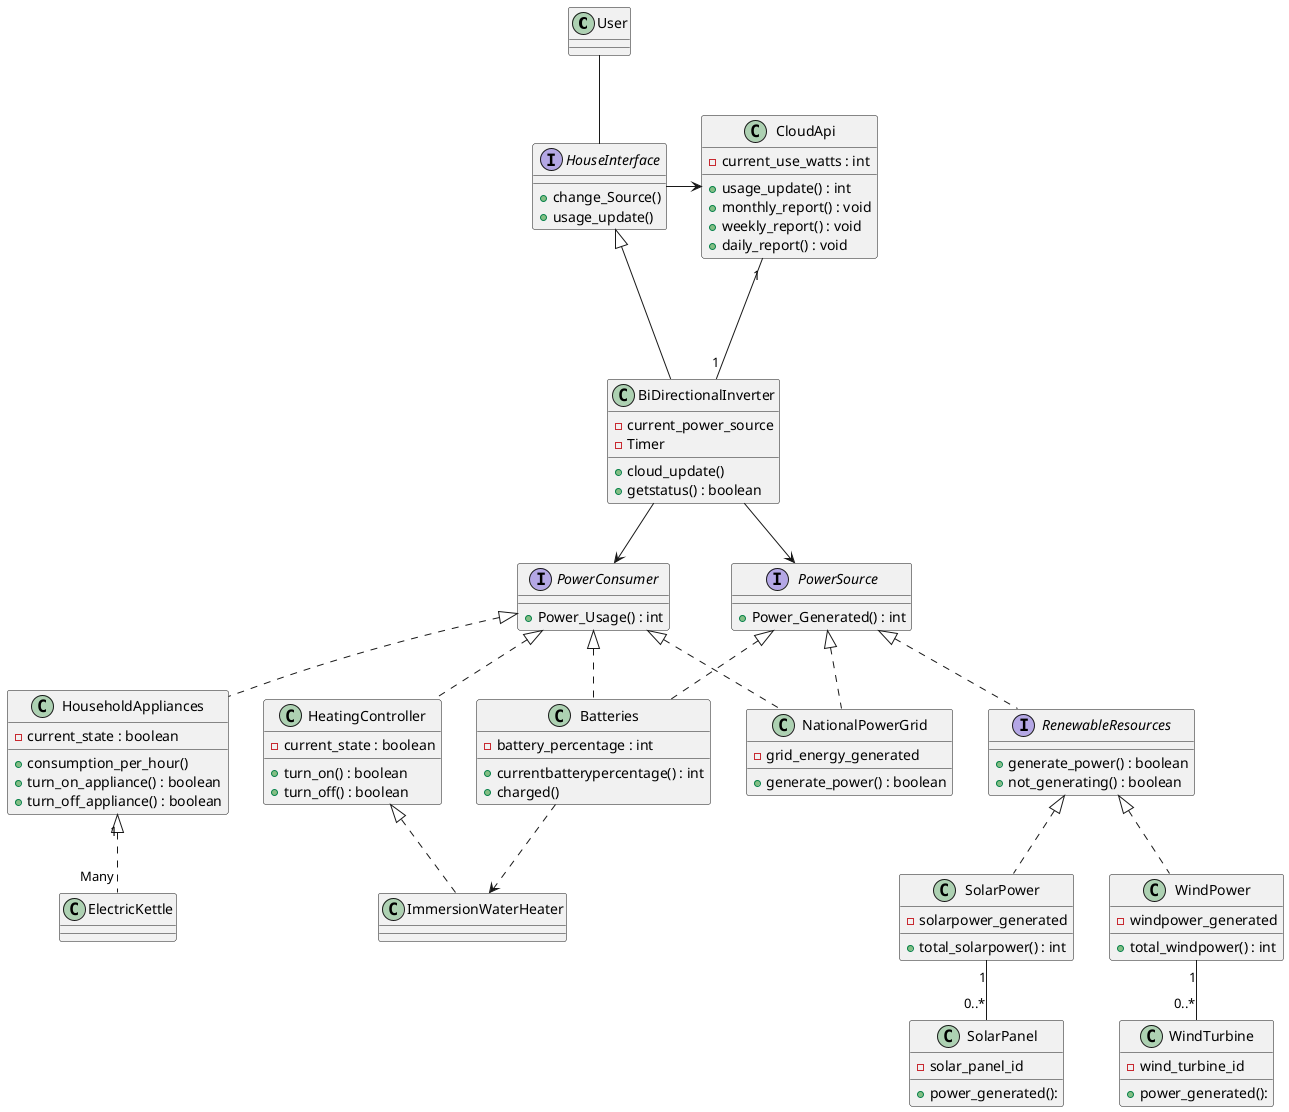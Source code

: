@startuml
class User

interface HouseInterface{
+change_Source()
+usage_update()
}
interface PowerSource{
+Power_Generated() : int
}
interface PowerConsumer{
+Power_Usage() : int
}

class CloudApi{
- current_use_watts : int
+ usage_update() : int
+ monthly_report() : void
+ weekly_report() : void
+ daily_report() : void
}

class BiDirectionalInverter{
-current_power_source
-Timer
+cloud_update()
+getstatus() : boolean
}
class NationalPowerGrid{
-grid_energy_generated
+generate_power() : boolean
}

interface RenewableResources{
+generate_power() : boolean
+not_generating() : boolean
}
class HeatingController{
-current_state : boolean
+turn_on() : boolean
+turn_off() : boolean
}

class HouseholdAppliances{
-current_state : boolean
+consumption_per_hour()
+turn_on_appliance() : boolean
+turn_off_appliance() : boolean
}


class Batteries{
-battery_percentage : int
+currentbatterypercentage() : int
+charged()
}


class SolarPower{
-solarpower_generated
+total_solarpower() : int
}

class WindPower{
-windpower_generated
+total_windpower() : int
}
class SolarPanel{
-solar_panel_id
+power_generated():
}
class WindTurbine{
-wind_turbine_id
+power_generated():
}

class ElectricKettle
class ImmersionWaterHeater

User -- HouseInterface
HouseInterface -> CloudApi
HouseInterface <|-- BiDirectionalInverter
CloudApi"1" --- "1"BiDirectionalInverter
BiDirectionalInverter --> PowerSource
BiDirectionalInverter --> PowerConsumer
RenewableResources <|.. SolarPower 
RenewableResources <|.. WindPower 
SolarPower "1" --  "0..*" SolarPanel
WindPower"1" -- "0..*" WindTurbine


PowerSource <|.. RenewableResources
PowerSource <|.. NationalPowerGrid
PowerSource <|.. Batteries
PowerConsumer <|.. HouseholdAppliances
PowerConsumer <|.. Batteries
PowerConsumer <|.. NationalPowerGrid
PowerConsumer <|.. HeatingController
HouseholdAppliances"1" <|.. "Many"ElectricKettle
HeatingController <|.. ImmersionWaterHeater
Batteries ..> ImmersionWaterHeater
@enduml
